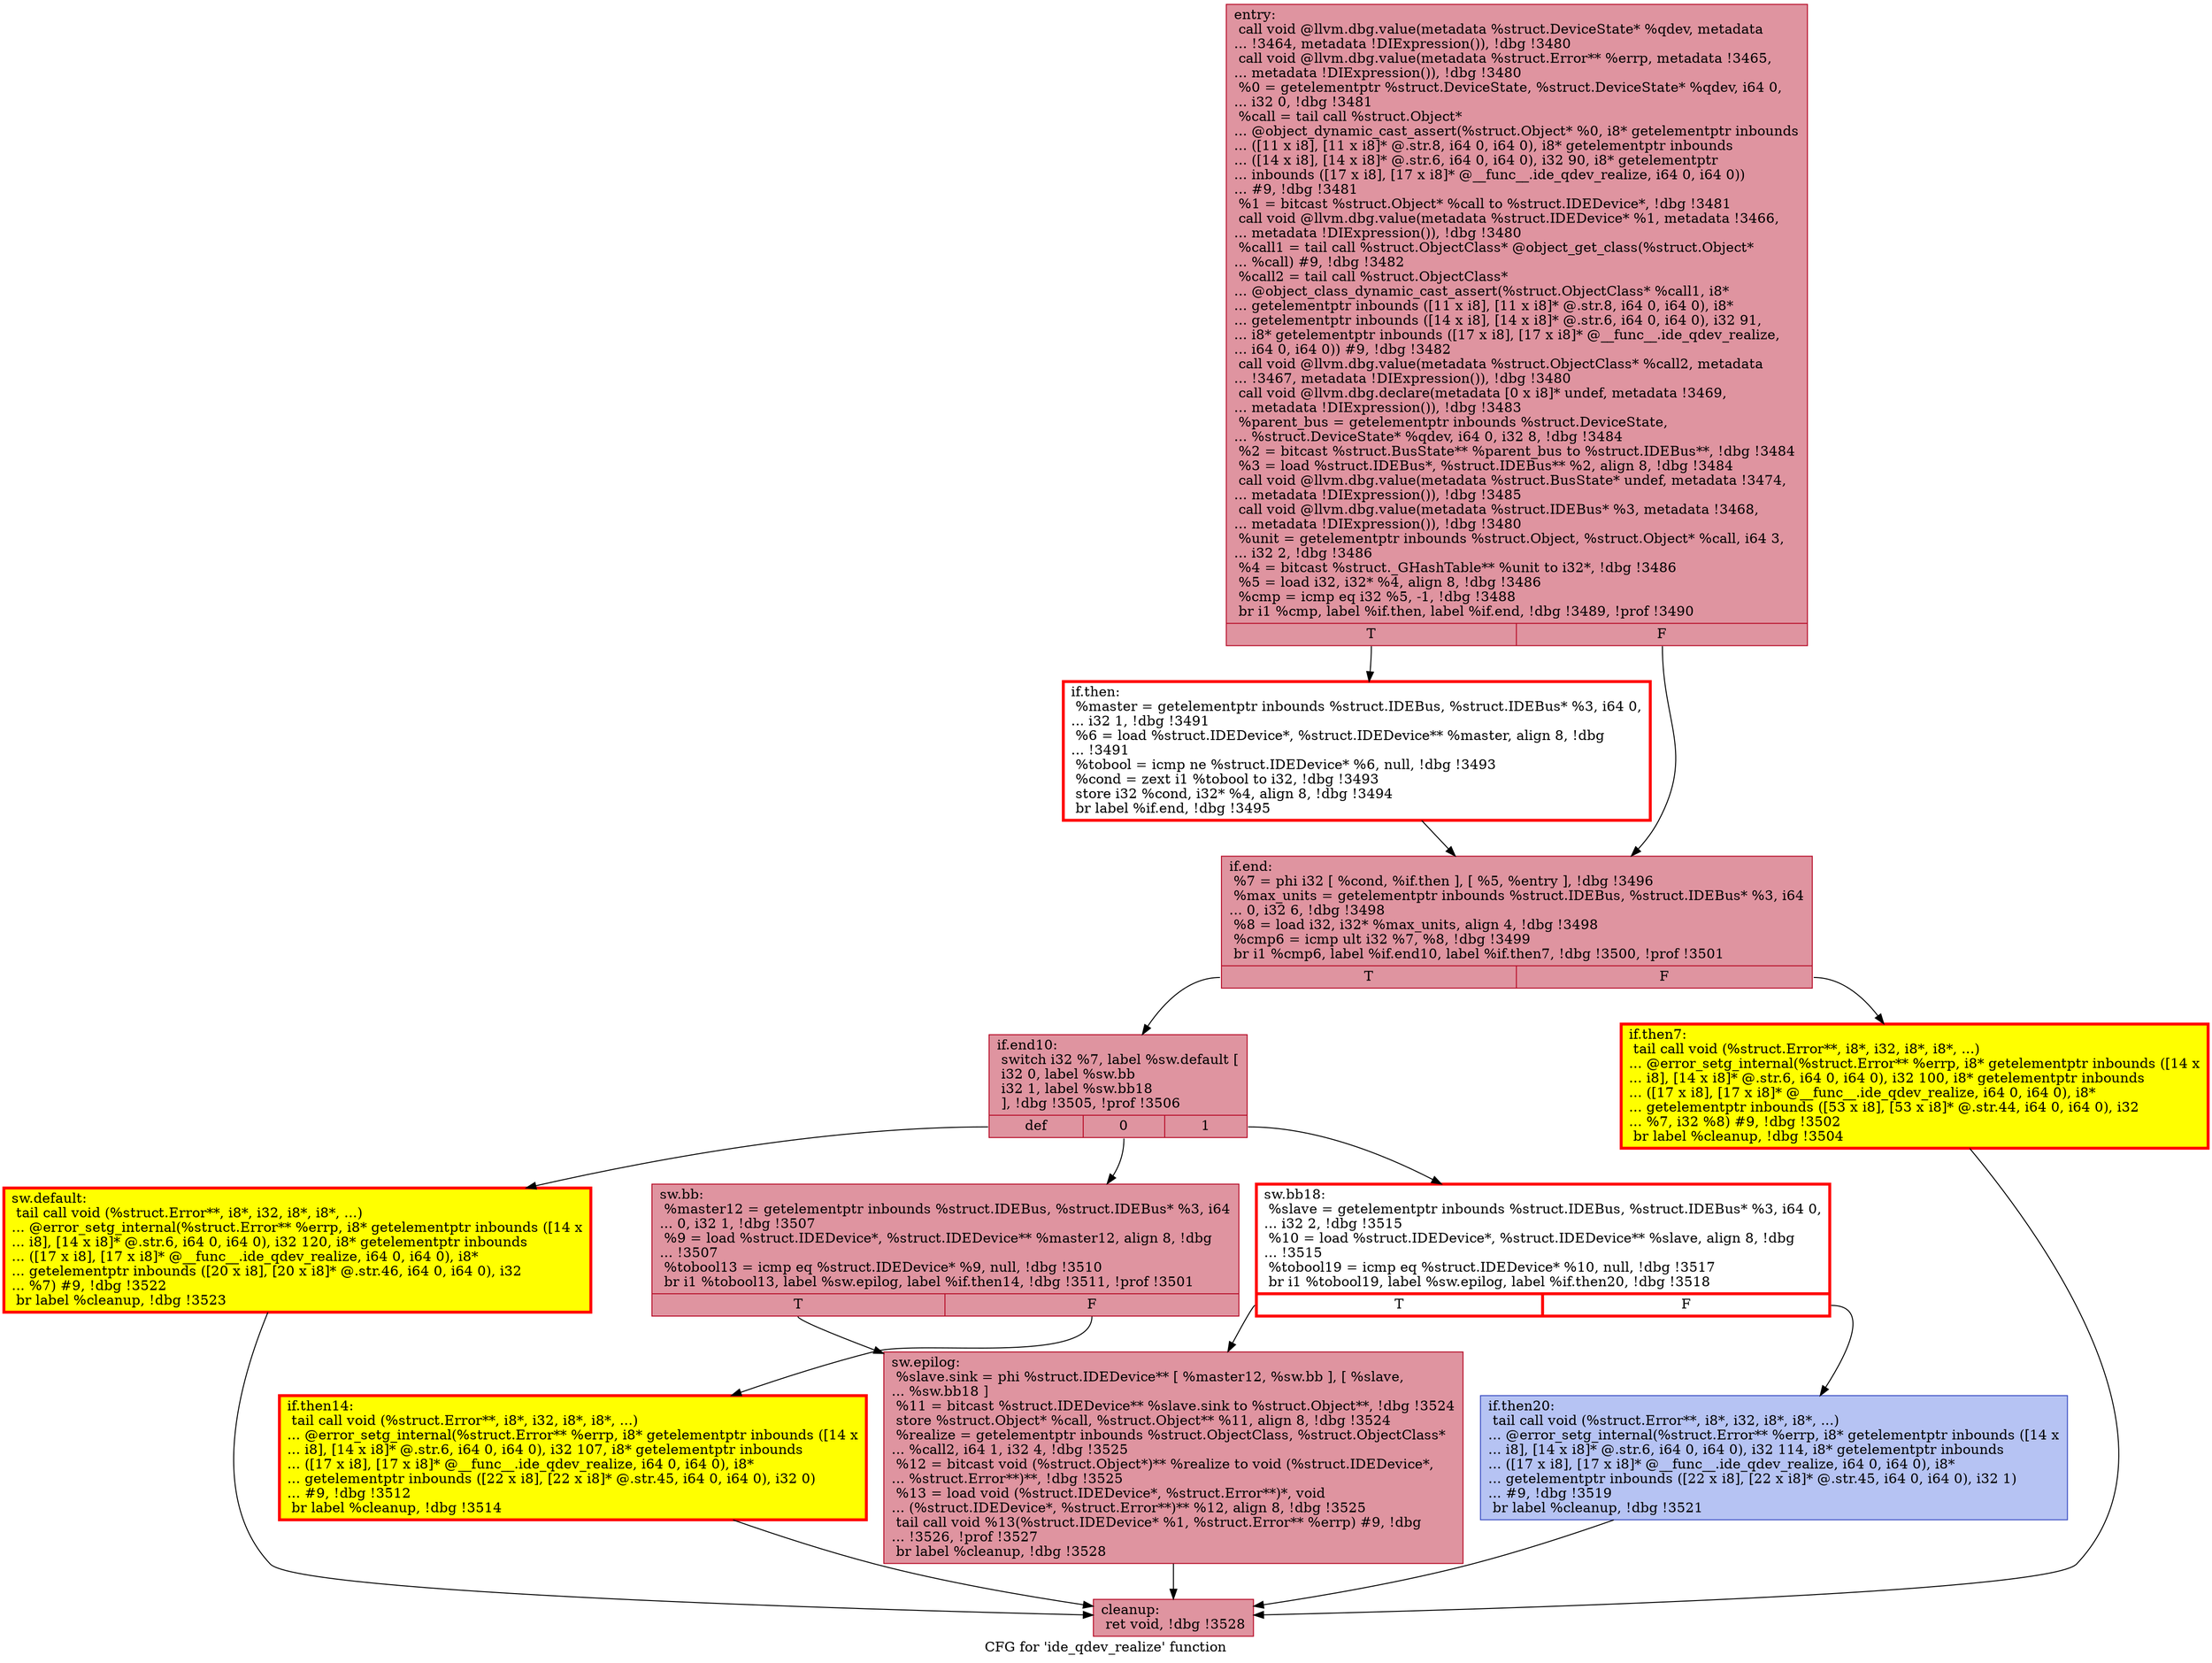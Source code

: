 digraph "CFG for 'ide_qdev_realize' function" {
	label="CFG for 'ide_qdev_realize' function";

	Node0x5650b97f8dd0 [shape=record,color="#b70d28ff", style=filled, fillcolor="#b70d2870",label="{entry:\l  call void @llvm.dbg.value(metadata %struct.DeviceState* %qdev, metadata\l... !3464, metadata !DIExpression()), !dbg !3480\l  call void @llvm.dbg.value(metadata %struct.Error** %errp, metadata !3465,\l... metadata !DIExpression()), !dbg !3480\l  %0 = getelementptr %struct.DeviceState, %struct.DeviceState* %qdev, i64 0,\l... i32 0, !dbg !3481\l  %call = tail call %struct.Object*\l... @object_dynamic_cast_assert(%struct.Object* %0, i8* getelementptr inbounds\l... ([11 x i8], [11 x i8]* @.str.8, i64 0, i64 0), i8* getelementptr inbounds\l... ([14 x i8], [14 x i8]* @.str.6, i64 0, i64 0), i32 90, i8* getelementptr\l... inbounds ([17 x i8], [17 x i8]* @__func__.ide_qdev_realize, i64 0, i64 0))\l... #9, !dbg !3481\l  %1 = bitcast %struct.Object* %call to %struct.IDEDevice*, !dbg !3481\l  call void @llvm.dbg.value(metadata %struct.IDEDevice* %1, metadata !3466,\l... metadata !DIExpression()), !dbg !3480\l  %call1 = tail call %struct.ObjectClass* @object_get_class(%struct.Object*\l... %call) #9, !dbg !3482\l  %call2 = tail call %struct.ObjectClass*\l... @object_class_dynamic_cast_assert(%struct.ObjectClass* %call1, i8*\l... getelementptr inbounds ([11 x i8], [11 x i8]* @.str.8, i64 0, i64 0), i8*\l... getelementptr inbounds ([14 x i8], [14 x i8]* @.str.6, i64 0, i64 0), i32 91,\l... i8* getelementptr inbounds ([17 x i8], [17 x i8]* @__func__.ide_qdev_realize,\l... i64 0, i64 0)) #9, !dbg !3482\l  call void @llvm.dbg.value(metadata %struct.ObjectClass* %call2, metadata\l... !3467, metadata !DIExpression()), !dbg !3480\l  call void @llvm.dbg.declare(metadata [0 x i8]* undef, metadata !3469,\l... metadata !DIExpression()), !dbg !3483\l  %parent_bus = getelementptr inbounds %struct.DeviceState,\l... %struct.DeviceState* %qdev, i64 0, i32 8, !dbg !3484\l  %2 = bitcast %struct.BusState** %parent_bus to %struct.IDEBus**, !dbg !3484\l  %3 = load %struct.IDEBus*, %struct.IDEBus** %2, align 8, !dbg !3484\l  call void @llvm.dbg.value(metadata %struct.BusState* undef, metadata !3474,\l... metadata !DIExpression()), !dbg !3485\l  call void @llvm.dbg.value(metadata %struct.IDEBus* %3, metadata !3468,\l... metadata !DIExpression()), !dbg !3480\l  %unit = getelementptr inbounds %struct.Object, %struct.Object* %call, i64 3,\l... i32 2, !dbg !3486\l  %4 = bitcast %struct._GHashTable** %unit to i32*, !dbg !3486\l  %5 = load i32, i32* %4, align 8, !dbg !3486\l  %cmp = icmp eq i32 %5, -1, !dbg !3488\l  br i1 %cmp, label %if.then, label %if.end, !dbg !3489, !prof !3490\l|{<s0>T|<s1>F}}"];
	Node0x5650b97f8dd0:s0 -> Node0x5650b9a09e00;
	Node0x5650b97f8dd0:s1 -> Node0x5650b9a09e70;
	Node0x5650b9a09e00 [shape=record,penwidth=3.0, color="red",label="{if.then:                                          \l  %master = getelementptr inbounds %struct.IDEBus, %struct.IDEBus* %3, i64 0,\l... i32 1, !dbg !3491\l  %6 = load %struct.IDEDevice*, %struct.IDEDevice** %master, align 8, !dbg\l... !3491\l  %tobool = icmp ne %struct.IDEDevice* %6, null, !dbg !3493\l  %cond = zext i1 %tobool to i32, !dbg !3493\l  store i32 %cond, i32* %4, align 8, !dbg !3494\l  br label %if.end, !dbg !3495\l}"];
	Node0x5650b9a09e00 -> Node0x5650b9a09e70;
	Node0x5650b9a09e70 [shape=record,color="#b70d28ff", style=filled, fillcolor="#b70d2870",label="{if.end:                                           \l  %7 = phi i32 [ %cond, %if.then ], [ %5, %entry ], !dbg !3496\l  %max_units = getelementptr inbounds %struct.IDEBus, %struct.IDEBus* %3, i64\l... 0, i32 6, !dbg !3498\l  %8 = load i32, i32* %max_units, align 4, !dbg !3498\l  %cmp6 = icmp ult i32 %7, %8, !dbg !3499\l  br i1 %cmp6, label %if.end10, label %if.then7, !dbg !3500, !prof !3501\l|{<s0>T|<s1>F}}"];
	Node0x5650b9a09e70:s0 -> Node0x5650b9a0af90;
	Node0x5650b9a09e70:s1 -> Node0x5650b9a0af20;
	Node0x5650b9a0af20 [shape=record,penwidth=3.0, style="filled", color="red", fillcolor="yellow",label="{if.then7:                                         \l  tail call void (%struct.Error**, i8*, i32, i8*, i8*, ...)\l... @error_setg_internal(%struct.Error** %errp, i8* getelementptr inbounds ([14 x\l... i8], [14 x i8]* @.str.6, i64 0, i64 0), i32 100, i8* getelementptr inbounds\l... ([17 x i8], [17 x i8]* @__func__.ide_qdev_realize, i64 0, i64 0), i8*\l... getelementptr inbounds ([53 x i8], [53 x i8]* @.str.44, i64 0, i64 0), i32\l... %7, i32 %8) #9, !dbg !3502\l  br label %cleanup, !dbg !3504\l}"];
	Node0x5650b9a0af20 -> Node0x5650b9a0bc70;
	Node0x5650b9a0af90 [shape=record,color="#b70d28ff", style=filled, fillcolor="#b70d2870",label="{if.end10:                                         \l  switch i32 %7, label %sw.default [\l    i32 0, label %sw.bb\l    i32 1, label %sw.bb18\l  ], !dbg !3505, !prof !3506\l|{<s0>def|<s1>0|<s2>1}}"];
	Node0x5650b9a0af90:s0 -> Node0x5650b9a0c560;
	Node0x5650b9a0af90:s1 -> Node0x5650b9a0c970;
	Node0x5650b9a0af90:s2 -> Node0x5650b9a0d3d0;
	Node0x5650b9a0c970 [shape=record,color="#b70d28ff", style=filled, fillcolor="#b70d2870",label="{sw.bb:                                            \l  %master12 = getelementptr inbounds %struct.IDEBus, %struct.IDEBus* %3, i64\l... 0, i32 1, !dbg !3507\l  %9 = load %struct.IDEDevice*, %struct.IDEDevice** %master12, align 8, !dbg\l... !3507\l  %tobool13 = icmp eq %struct.IDEDevice* %9, null, !dbg !3510\l  br i1 %tobool13, label %sw.epilog, label %if.then14, !dbg !3511, !prof !3501\l|{<s0>T|<s1>F}}"];
	Node0x5650b9a0c970:s0 -> Node0x5650b9a0c2e0;
	Node0x5650b9a0c970:s1 -> Node0x5650b9a0ca80;
	Node0x5650b9a0ca80 [shape=record,penwidth=3.0, style="filled", color="red", fillcolor="yellow",label="{if.then14:                                        \l  tail call void (%struct.Error**, i8*, i32, i8*, i8*, ...)\l... @error_setg_internal(%struct.Error** %errp, i8* getelementptr inbounds ([14 x\l... i8], [14 x i8]* @.str.6, i64 0, i64 0), i32 107, i8* getelementptr inbounds\l... ([17 x i8], [17 x i8]* @__func__.ide_qdev_realize, i64 0, i64 0), i8*\l... getelementptr inbounds ([22 x i8], [22 x i8]* @.str.45, i64 0, i64 0), i32 0)\l... #9, !dbg !3512\l  br label %cleanup, !dbg !3514\l}"];
	Node0x5650b9a0ca80 -> Node0x5650b9a0bc70;
	Node0x5650b9a0d3d0 [shape=record,penwidth=3.0, color="red",label="{sw.bb18:                                          \l  %slave = getelementptr inbounds %struct.IDEBus, %struct.IDEBus* %3, i64 0,\l... i32 2, !dbg !3515\l  %10 = load %struct.IDEDevice*, %struct.IDEDevice** %slave, align 8, !dbg\l... !3515\l  %tobool19 = icmp eq %struct.IDEDevice* %10, null, !dbg !3517\l  br i1 %tobool19, label %sw.epilog, label %if.then20, !dbg !3518\l|{<s0>T|<s1>F}}"];
	Node0x5650b9a0d3d0:s0 -> Node0x5650b9a0c2e0;
	Node0x5650b9a0d3d0:s1 -> Node0x5650b9a0da40;
	Node0x5650b9a0da40 [shape=record,color="#3d50c3ff", style=filled, fillcolor="#5977e370",label="{if.then20:                                        \l  tail call void (%struct.Error**, i8*, i32, i8*, i8*, ...)\l... @error_setg_internal(%struct.Error** %errp, i8* getelementptr inbounds ([14 x\l... i8], [14 x i8]* @.str.6, i64 0, i64 0), i32 114, i8* getelementptr inbounds\l... ([17 x i8], [17 x i8]* @__func__.ide_qdev_realize, i64 0, i64 0), i8*\l... getelementptr inbounds ([22 x i8], [22 x i8]* @.str.45, i64 0, i64 0), i32 1)\l... #9, !dbg !3519\l  br label %cleanup, !dbg !3521\l}"];
	Node0x5650b9a0da40 -> Node0x5650b9a0bc70;
	Node0x5650b9a0c560 [shape=record,penwidth=3.0, style="filled", color="red", fillcolor="yellow",label="{sw.default:                                       \l  tail call void (%struct.Error**, i8*, i32, i8*, i8*, ...)\l... @error_setg_internal(%struct.Error** %errp, i8* getelementptr inbounds ([14 x\l... i8], [14 x i8]* @.str.6, i64 0, i64 0), i32 120, i8* getelementptr inbounds\l... ([17 x i8], [17 x i8]* @__func__.ide_qdev_realize, i64 0, i64 0), i8*\l... getelementptr inbounds ([20 x i8], [20 x i8]* @.str.46, i64 0, i64 0), i32\l... %7) #9, !dbg !3522\l  br label %cleanup, !dbg !3523\l}"];
	Node0x5650b9a0c560 -> Node0x5650b9a0bc70;
	Node0x5650b9a0c2e0 [shape=record,color="#b70d28ff", style=filled, fillcolor="#b70d2870",label="{sw.epilog:                                        \l  %slave.sink = phi %struct.IDEDevice** [ %master12, %sw.bb ], [ %slave,\l... %sw.bb18 ]\l  %11 = bitcast %struct.IDEDevice** %slave.sink to %struct.Object**, !dbg !3524\l  store %struct.Object* %call, %struct.Object** %11, align 8, !dbg !3524\l  %realize = getelementptr inbounds %struct.ObjectClass, %struct.ObjectClass*\l... %call2, i64 1, i32 4, !dbg !3525\l  %12 = bitcast void (%struct.Object*)** %realize to void (%struct.IDEDevice*,\l... %struct.Error**)**, !dbg !3525\l  %13 = load void (%struct.IDEDevice*, %struct.Error**)*, void\l... (%struct.IDEDevice*, %struct.Error**)** %12, align 8, !dbg !3525\l  tail call void %13(%struct.IDEDevice* %1, %struct.Error** %errp) #9, !dbg\l... !3526, !prof !3527\l  br label %cleanup, !dbg !3528\l}"];
	Node0x5650b9a0c2e0 -> Node0x5650b9a0bc70;
	Node0x5650b9a0bc70 [shape=record,color="#b70d28ff", style=filled, fillcolor="#b70d2870",label="{cleanup:                                          \l  ret void, !dbg !3528\l}"];
}
